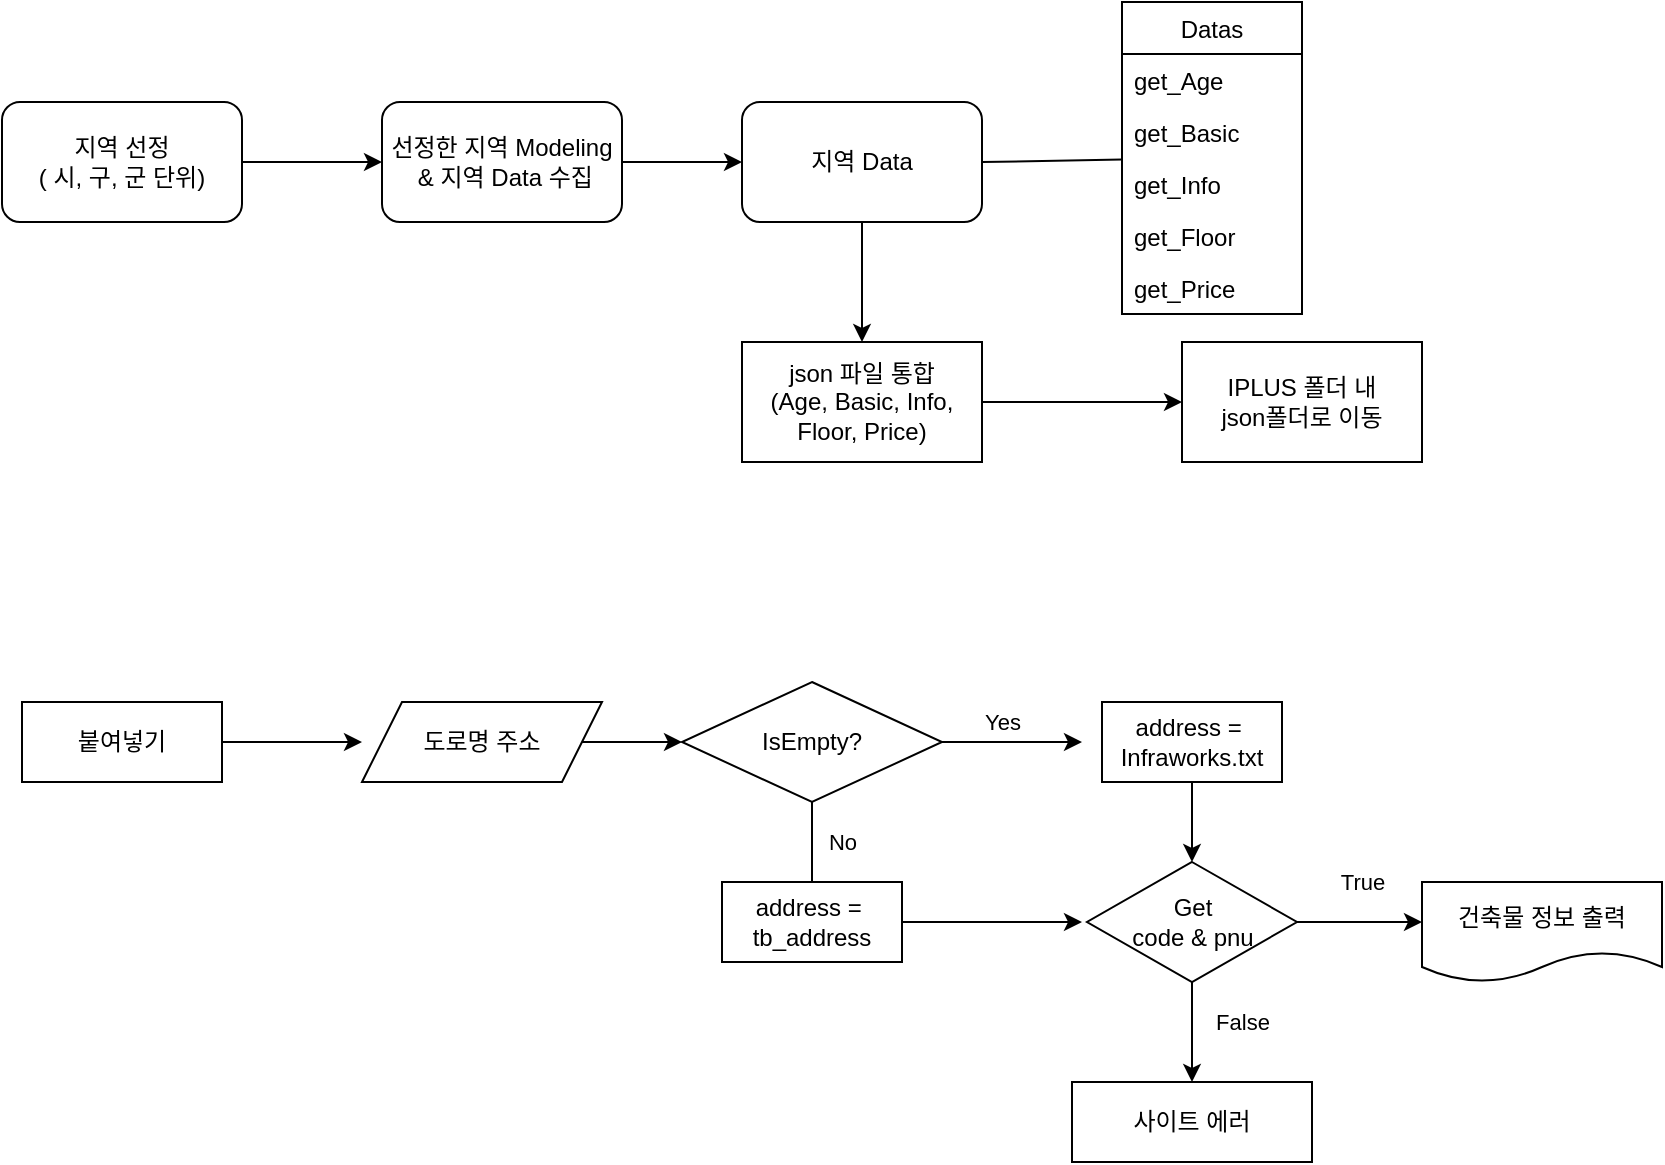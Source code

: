 <mxfile version="14.6.13" type="github">
  <diagram id="C5RBs43oDa-KdzZeNtuy" name="Page-1">
    <mxGraphModel dx="1422" dy="762" grid="1" gridSize="10" guides="1" tooltips="1" connect="1" arrows="1" fold="1" page="1" pageScale="1" pageWidth="1169" pageHeight="827" math="0" shadow="0">
      <root>
        <mxCell id="WIyWlLk6GJQsqaUBKTNV-0" />
        <mxCell id="WIyWlLk6GJQsqaUBKTNV-1" parent="WIyWlLk6GJQsqaUBKTNV-0" />
        <mxCell id="Jq5uu5sEXMixFGqUbxDx-4" style="edgeStyle=orthogonalEdgeStyle;rounded=0;orthogonalLoop=1;jettySize=auto;html=1;entryX=0;entryY=0.5;entryDx=0;entryDy=0;" edge="1" parent="WIyWlLk6GJQsqaUBKTNV-1" source="Jq5uu5sEXMixFGqUbxDx-2" target="Jq5uu5sEXMixFGqUbxDx-3">
          <mxGeometry relative="1" as="geometry" />
        </mxCell>
        <mxCell id="Jq5uu5sEXMixFGqUbxDx-2" value="지역 선정&lt;br&gt;( 시, 구, 군 단위)" style="rounded=1;whiteSpace=wrap;html=1;" vertex="1" parent="WIyWlLk6GJQsqaUBKTNV-1">
          <mxGeometry x="100" y="60" width="120" height="60" as="geometry" />
        </mxCell>
        <mxCell id="Jq5uu5sEXMixFGqUbxDx-6" style="edgeStyle=orthogonalEdgeStyle;rounded=0;orthogonalLoop=1;jettySize=auto;html=1;" edge="1" parent="WIyWlLk6GJQsqaUBKTNV-1" source="Jq5uu5sEXMixFGqUbxDx-3" target="Jq5uu5sEXMixFGqUbxDx-5">
          <mxGeometry relative="1" as="geometry" />
        </mxCell>
        <mxCell id="Jq5uu5sEXMixFGqUbxDx-3" value="선정한 지역 Modeling&lt;br&gt;&amp;nbsp;&amp;amp; 지역 Data 수집" style="rounded=1;whiteSpace=wrap;html=1;" vertex="1" parent="WIyWlLk6GJQsqaUBKTNV-1">
          <mxGeometry x="290" y="60" width="120" height="60" as="geometry" />
        </mxCell>
        <mxCell id="Jq5uu5sEXMixFGqUbxDx-7" style="edgeStyle=orthogonalEdgeStyle;rounded=0;orthogonalLoop=1;jettySize=auto;html=1;" edge="1" parent="WIyWlLk6GJQsqaUBKTNV-1" source="Jq5uu5sEXMixFGqUbxDx-5">
          <mxGeometry relative="1" as="geometry">
            <mxPoint x="530" y="180" as="targetPoint" />
          </mxGeometry>
        </mxCell>
        <mxCell id="Jq5uu5sEXMixFGqUbxDx-5" value="지역 Data" style="rounded=1;whiteSpace=wrap;html=1;" vertex="1" parent="WIyWlLk6GJQsqaUBKTNV-1">
          <mxGeometry x="470" y="60" width="120" height="60" as="geometry" />
        </mxCell>
        <mxCell id="Jq5uu5sEXMixFGqUbxDx-10" style="edgeStyle=orthogonalEdgeStyle;rounded=0;orthogonalLoop=1;jettySize=auto;html=1;entryX=0;entryY=0.5;entryDx=0;entryDy=0;" edge="1" parent="WIyWlLk6GJQsqaUBKTNV-1" source="Jq5uu5sEXMixFGqUbxDx-8" target="Jq5uu5sEXMixFGqUbxDx-9">
          <mxGeometry relative="1" as="geometry" />
        </mxCell>
        <mxCell id="Jq5uu5sEXMixFGqUbxDx-8" value="json 파일 통합&lt;br&gt;(Age, Basic, Info, Floor, Price)" style="rounded=0;whiteSpace=wrap;html=1;" vertex="1" parent="WIyWlLk6GJQsqaUBKTNV-1">
          <mxGeometry x="470" y="180" width="120" height="60" as="geometry" />
        </mxCell>
        <mxCell id="Jq5uu5sEXMixFGqUbxDx-9" value="IPLUS 폴더 내 &lt;br&gt;json폴더로 이동" style="rounded=0;whiteSpace=wrap;html=1;" vertex="1" parent="WIyWlLk6GJQsqaUBKTNV-1">
          <mxGeometry x="690" y="180" width="120" height="60" as="geometry" />
        </mxCell>
        <mxCell id="Jq5uu5sEXMixFGqUbxDx-12" style="edgeStyle=orthogonalEdgeStyle;rounded=0;orthogonalLoop=1;jettySize=auto;html=1;" edge="1" parent="WIyWlLk6GJQsqaUBKTNV-1" source="Jq5uu5sEXMixFGqUbxDx-11">
          <mxGeometry relative="1" as="geometry">
            <mxPoint x="280" y="380" as="targetPoint" />
          </mxGeometry>
        </mxCell>
        <mxCell id="Jq5uu5sEXMixFGqUbxDx-11" value="붙여넣기" style="rounded=0;whiteSpace=wrap;html=1;" vertex="1" parent="WIyWlLk6GJQsqaUBKTNV-1">
          <mxGeometry x="110" y="360" width="100" height="40" as="geometry" />
        </mxCell>
        <mxCell id="Jq5uu5sEXMixFGqUbxDx-15" style="edgeStyle=orthogonalEdgeStyle;rounded=0;orthogonalLoop=1;jettySize=auto;html=1;" edge="1" parent="WIyWlLk6GJQsqaUBKTNV-1" source="Jq5uu5sEXMixFGqUbxDx-14">
          <mxGeometry relative="1" as="geometry">
            <mxPoint x="440" y="380" as="targetPoint" />
          </mxGeometry>
        </mxCell>
        <mxCell id="Jq5uu5sEXMixFGqUbxDx-14" value="도로명 주소" style="shape=parallelogram;perimeter=parallelogramPerimeter;whiteSpace=wrap;html=1;fixedSize=1;" vertex="1" parent="WIyWlLk6GJQsqaUBKTNV-1">
          <mxGeometry x="280" y="360" width="120" height="40" as="geometry" />
        </mxCell>
        <mxCell id="Jq5uu5sEXMixFGqUbxDx-17" value="Yes" style="edgeStyle=orthogonalEdgeStyle;rounded=0;orthogonalLoop=1;jettySize=auto;html=1;" edge="1" parent="WIyWlLk6GJQsqaUBKTNV-1" source="Jq5uu5sEXMixFGqUbxDx-16">
          <mxGeometry x="-0.143" y="10" relative="1" as="geometry">
            <mxPoint x="640" y="380" as="targetPoint" />
            <mxPoint as="offset" />
          </mxGeometry>
        </mxCell>
        <mxCell id="Jq5uu5sEXMixFGqUbxDx-18" value="No" style="edgeStyle=orthogonalEdgeStyle;rounded=0;orthogonalLoop=1;jettySize=auto;html=1;" edge="1" parent="WIyWlLk6GJQsqaUBKTNV-1" source="Jq5uu5sEXMixFGqUbxDx-16">
          <mxGeometry x="-0.2" y="15" relative="1" as="geometry">
            <mxPoint x="505" y="460" as="targetPoint" />
            <mxPoint as="offset" />
          </mxGeometry>
        </mxCell>
        <mxCell id="Jq5uu5sEXMixFGqUbxDx-16" value="IsEmpty?" style="rhombus;whiteSpace=wrap;html=1;" vertex="1" parent="WIyWlLk6GJQsqaUBKTNV-1">
          <mxGeometry x="440" y="350" width="130" height="60" as="geometry" />
        </mxCell>
        <mxCell id="Jq5uu5sEXMixFGqUbxDx-23" style="edgeStyle=orthogonalEdgeStyle;rounded=0;orthogonalLoop=1;jettySize=auto;html=1;entryX=0.5;entryY=0;entryDx=0;entryDy=0;" edge="1" parent="WIyWlLk6GJQsqaUBKTNV-1" source="Jq5uu5sEXMixFGqUbxDx-19" target="Jq5uu5sEXMixFGqUbxDx-21">
          <mxGeometry relative="1" as="geometry" />
        </mxCell>
        <mxCell id="Jq5uu5sEXMixFGqUbxDx-19" value="address =&amp;nbsp;&lt;br&gt;Infraworks.txt" style="rounded=0;whiteSpace=wrap;html=1;" vertex="1" parent="WIyWlLk6GJQsqaUBKTNV-1">
          <mxGeometry x="650" y="360" width="90" height="40" as="geometry" />
        </mxCell>
        <mxCell id="Jq5uu5sEXMixFGqUbxDx-22" style="edgeStyle=orthogonalEdgeStyle;rounded=0;orthogonalLoop=1;jettySize=auto;html=1;" edge="1" parent="WIyWlLk6GJQsqaUBKTNV-1" source="Jq5uu5sEXMixFGqUbxDx-20">
          <mxGeometry relative="1" as="geometry">
            <mxPoint x="640" y="470" as="targetPoint" />
          </mxGeometry>
        </mxCell>
        <mxCell id="Jq5uu5sEXMixFGqUbxDx-20" value="address =&amp;nbsp;&lt;br&gt;tb_address" style="rounded=0;whiteSpace=wrap;html=1;" vertex="1" parent="WIyWlLk6GJQsqaUBKTNV-1">
          <mxGeometry x="460" y="450" width="90" height="40" as="geometry" />
        </mxCell>
        <mxCell id="Jq5uu5sEXMixFGqUbxDx-24" value="False" style="edgeStyle=orthogonalEdgeStyle;rounded=0;orthogonalLoop=1;jettySize=auto;html=1;" edge="1" parent="WIyWlLk6GJQsqaUBKTNV-1" source="Jq5uu5sEXMixFGqUbxDx-21">
          <mxGeometry x="-0.2" y="25" relative="1" as="geometry">
            <mxPoint x="695" y="550" as="targetPoint" />
            <mxPoint as="offset" />
          </mxGeometry>
        </mxCell>
        <mxCell id="Jq5uu5sEXMixFGqUbxDx-25" value="True" style="edgeStyle=orthogonalEdgeStyle;rounded=0;orthogonalLoop=1;jettySize=auto;html=1;" edge="1" parent="WIyWlLk6GJQsqaUBKTNV-1" source="Jq5uu5sEXMixFGqUbxDx-21">
          <mxGeometry x="0.04" y="20" relative="1" as="geometry">
            <mxPoint x="810" y="470" as="targetPoint" />
            <mxPoint as="offset" />
          </mxGeometry>
        </mxCell>
        <mxCell id="Jq5uu5sEXMixFGqUbxDx-21" value="Get&lt;br&gt;code &amp;amp; pnu" style="rhombus;whiteSpace=wrap;html=1;" vertex="1" parent="WIyWlLk6GJQsqaUBKTNV-1">
          <mxGeometry x="642.5" y="440" width="105" height="60" as="geometry" />
        </mxCell>
        <mxCell id="Jq5uu5sEXMixFGqUbxDx-26" value="사이트 에러" style="rounded=0;whiteSpace=wrap;html=1;" vertex="1" parent="WIyWlLk6GJQsqaUBKTNV-1">
          <mxGeometry x="635" y="550" width="120" height="40" as="geometry" />
        </mxCell>
        <mxCell id="Jq5uu5sEXMixFGqUbxDx-28" value="건축물 정보 출력" style="shape=document;whiteSpace=wrap;html=1;boundedLbl=1;" vertex="1" parent="WIyWlLk6GJQsqaUBKTNV-1">
          <mxGeometry x="810" y="450" width="120" height="50" as="geometry" />
        </mxCell>
        <mxCell id="Jq5uu5sEXMixFGqUbxDx-29" value="Datas" style="swimlane;fontStyle=0;childLayout=stackLayout;horizontal=1;startSize=26;horizontalStack=0;resizeParent=1;resizeParentMax=0;resizeLast=0;collapsible=1;marginBottom=0;" vertex="1" parent="WIyWlLk6GJQsqaUBKTNV-1">
          <mxGeometry x="660" y="10" width="90" height="156" as="geometry" />
        </mxCell>
        <mxCell id="Jq5uu5sEXMixFGqUbxDx-30" value="get_Age" style="text;strokeColor=none;fillColor=none;align=left;verticalAlign=top;spacingLeft=4;spacingRight=4;overflow=hidden;rotatable=0;points=[[0,0.5],[1,0.5]];portConstraint=eastwest;" vertex="1" parent="Jq5uu5sEXMixFGqUbxDx-29">
          <mxGeometry y="26" width="90" height="26" as="geometry" />
        </mxCell>
        <mxCell id="Jq5uu5sEXMixFGqUbxDx-31" value="get_Basic" style="text;strokeColor=none;fillColor=none;align=left;verticalAlign=top;spacingLeft=4;spacingRight=4;overflow=hidden;rotatable=0;points=[[0,0.5],[1,0.5]];portConstraint=eastwest;" vertex="1" parent="Jq5uu5sEXMixFGqUbxDx-29">
          <mxGeometry y="52" width="90" height="26" as="geometry" />
        </mxCell>
        <mxCell id="Jq5uu5sEXMixFGqUbxDx-33" value="get_Info" style="text;strokeColor=none;fillColor=none;align=left;verticalAlign=top;spacingLeft=4;spacingRight=4;overflow=hidden;rotatable=0;points=[[0,0.5],[1,0.5]];portConstraint=eastwest;" vertex="1" parent="Jq5uu5sEXMixFGqUbxDx-29">
          <mxGeometry y="78" width="90" height="26" as="geometry" />
        </mxCell>
        <mxCell id="Jq5uu5sEXMixFGqUbxDx-34" value="get_Floor" style="text;strokeColor=none;fillColor=none;align=left;verticalAlign=top;spacingLeft=4;spacingRight=4;overflow=hidden;rotatable=0;points=[[0,0.5],[1,0.5]];portConstraint=eastwest;" vertex="1" parent="Jq5uu5sEXMixFGqUbxDx-29">
          <mxGeometry y="104" width="90" height="26" as="geometry" />
        </mxCell>
        <mxCell id="Jq5uu5sEXMixFGqUbxDx-32" value="get_Price" style="text;strokeColor=none;fillColor=none;align=left;verticalAlign=top;spacingLeft=4;spacingRight=4;overflow=hidden;rotatable=0;points=[[0,0.5],[1,0.5]];portConstraint=eastwest;" vertex="1" parent="Jq5uu5sEXMixFGqUbxDx-29">
          <mxGeometry y="130" width="90" height="26" as="geometry" />
        </mxCell>
        <mxCell id="Jq5uu5sEXMixFGqUbxDx-35" value="" style="endArrow=none;html=1;exitX=1;exitY=0.5;exitDx=0;exitDy=0;" edge="1" parent="WIyWlLk6GJQsqaUBKTNV-1" source="Jq5uu5sEXMixFGqUbxDx-5" target="Jq5uu5sEXMixFGqUbxDx-29">
          <mxGeometry width="50" height="50" relative="1" as="geometry">
            <mxPoint x="550" y="410" as="sourcePoint" />
            <mxPoint x="600" y="360" as="targetPoint" />
          </mxGeometry>
        </mxCell>
      </root>
    </mxGraphModel>
  </diagram>
</mxfile>
